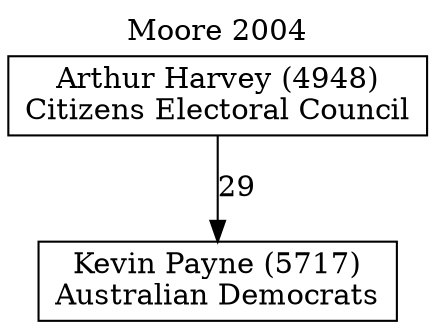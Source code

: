 // House preference flow
digraph "Kevin Payne (5717)_Moore_2004" {
	graph [label="Moore 2004" labelloc=t mclimit=10]
	node [shape=box]
	"Kevin Payne (5717)" [label="Kevin Payne (5717)
Australian Democrats"]
	"Arthur Harvey (4948)" [label="Arthur Harvey (4948)
Citizens Electoral Council"]
	"Arthur Harvey (4948)" -> "Kevin Payne (5717)" [label=29]
}
